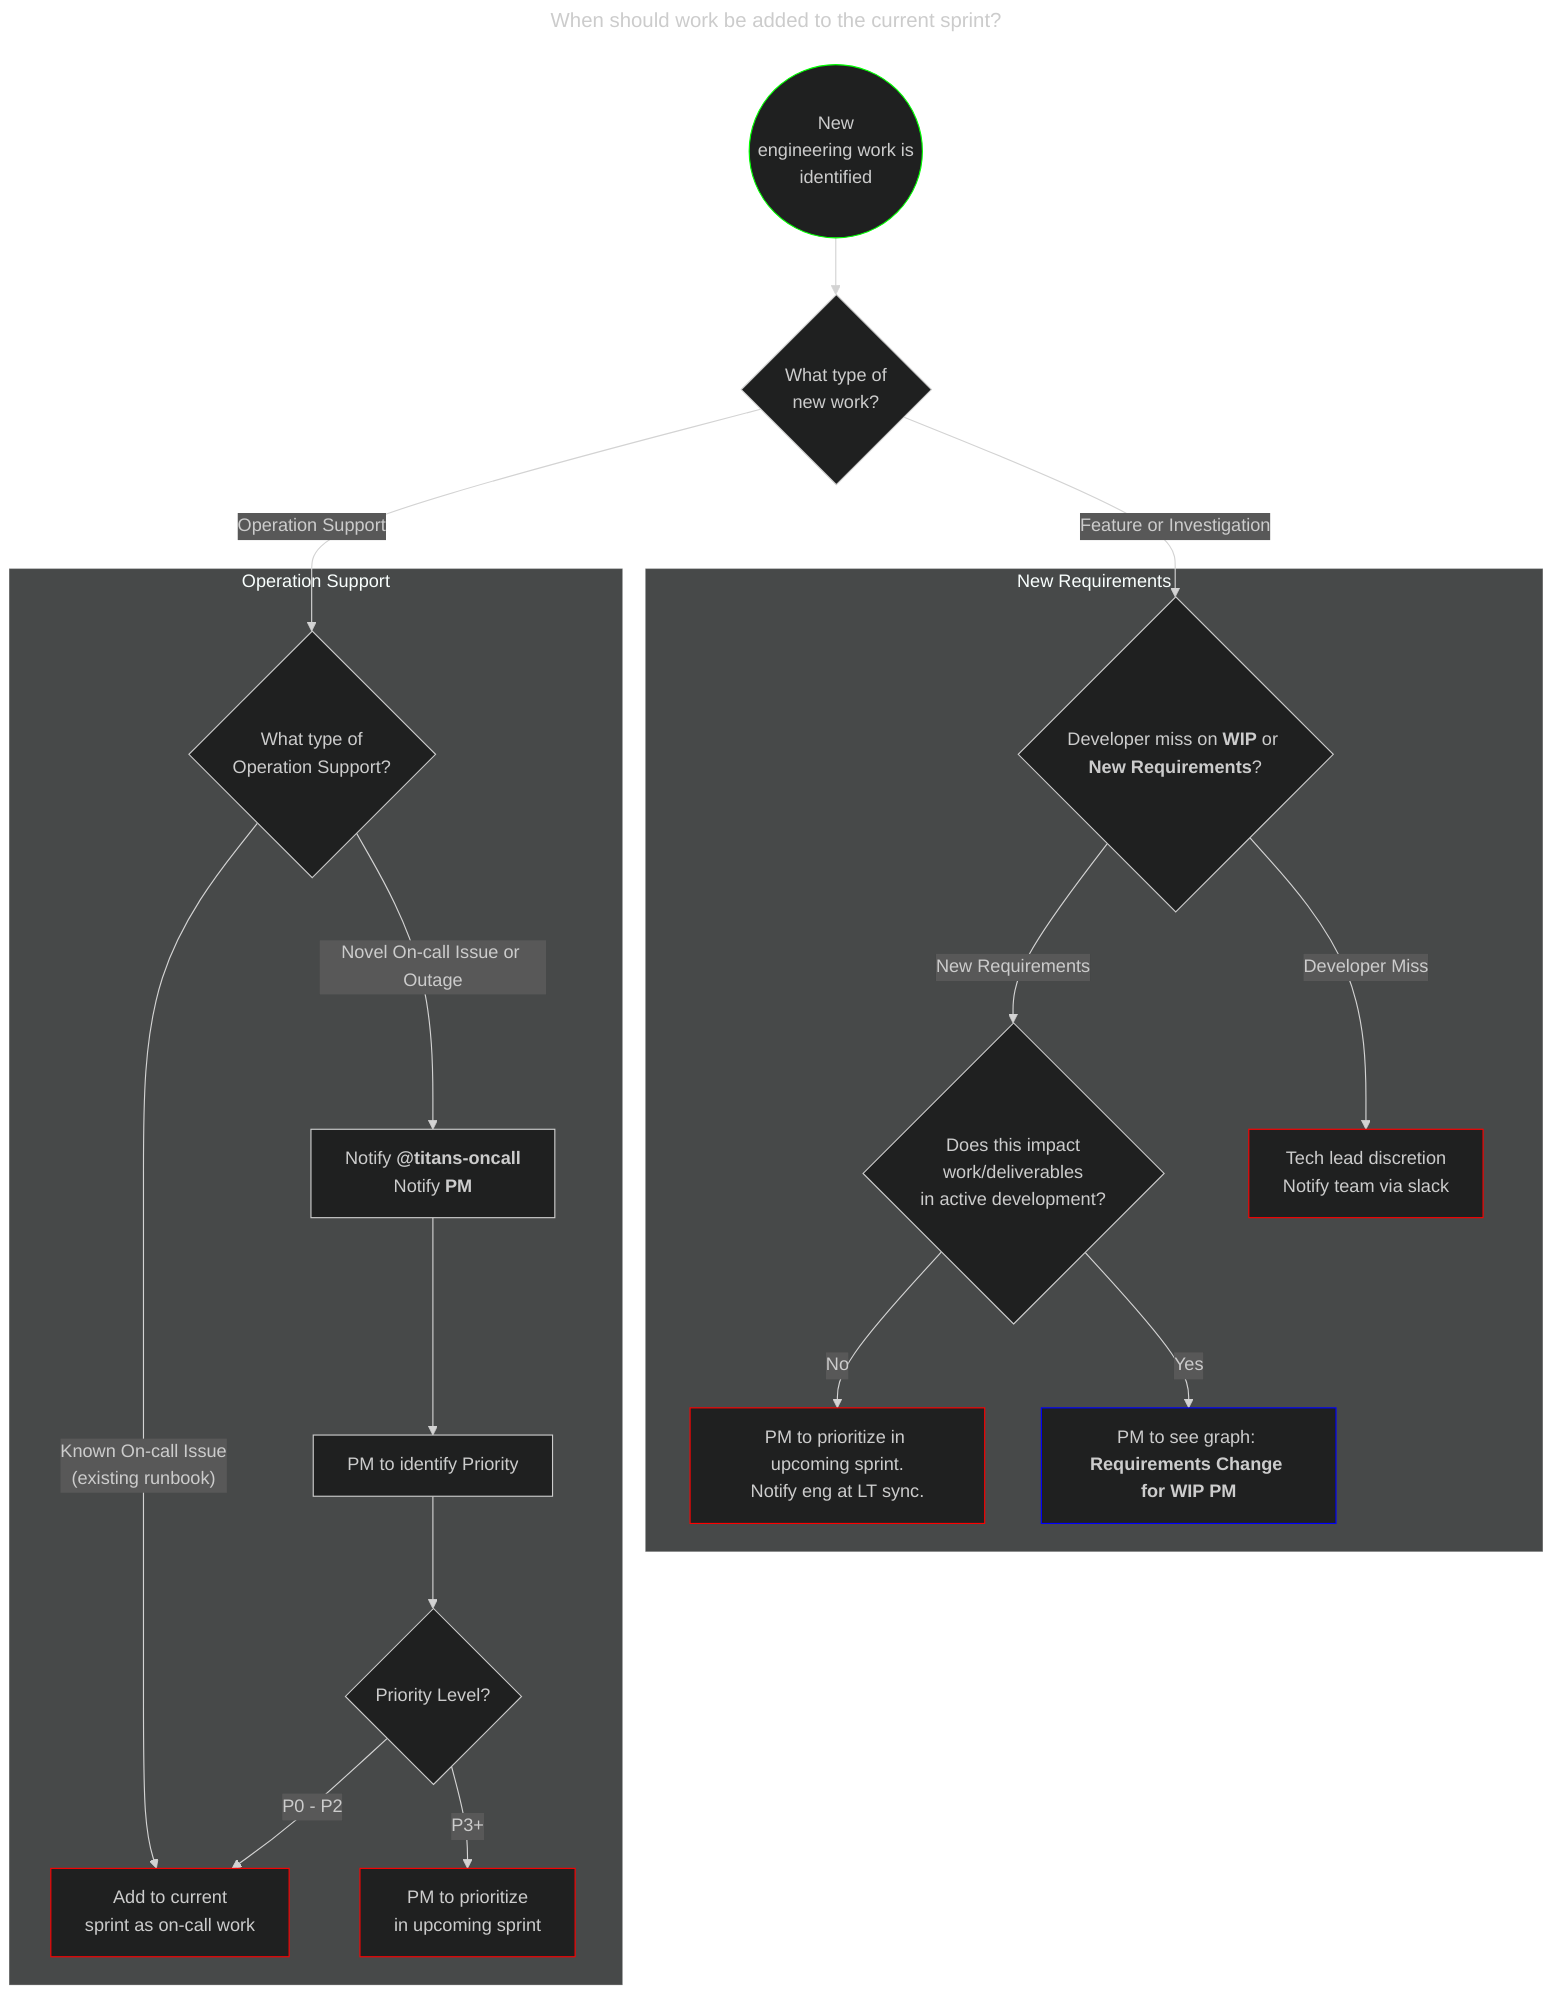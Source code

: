 ---
title: When should work be added to the current sprint?
---
%%{
  init: {
    'theme': 'dark',
    'themeVariables': {
      'useMaxWidth': false
    }
  }
}%%
flowchart TB
    newWork(("`New
    engineering work is
    identified`")):::start --> newWork1{"`What type of
    new work?`"}
    newWork1 -->|Feature or Investigation| newRequirement{"`Developer miss on **WIP** or **New Requirements**?`"}
    newWork1 -->|Operation Support| bug{"`What type of
    Operation Support?`"}

subgraph New Requirements
newRequirement -->|New Requirements|newRequirement1{"`Does this impact
work/deliverables
in active development?`"}
newRequirement1 -->|No|newRequirement2["`PM to prioritize in upcoming sprint.
Notify eng at LT sync.`"]:::stop
newRequirement1 -->|Yes|newRequirement3["`PM to see graph: **Requirements Change for WIP PM**`"]:::warp
newRequirement -->|Developer Miss|newRequirement4["`Tech lead discretion
Notify team via slack`"]:::stop
end

subgraph Operation Support
bug -->|"`Known On-call Issue
(existing runbook)`"| oncallStop["`Add to current
sprint as on-call work`"]:::stop
bug -->|"`Novel On-call Issue or Outage`"|novelBug["`Notify **@titans-oncall**
Notify **PM**`"]
novelBug --> novelBug1[PM to identify Priority]
novelBug1 --> novelBug2{Priority Level?}
novelBug2 -->|P0 - P2| oncallStop
novelBug2 -->|P3+|novelBug3["`PM to prioritize
in upcoming sprint`"]:::stop
end
classDef start stroke: #0f0
classDef stop stroke: #f00
classDef warp stroke: #00f